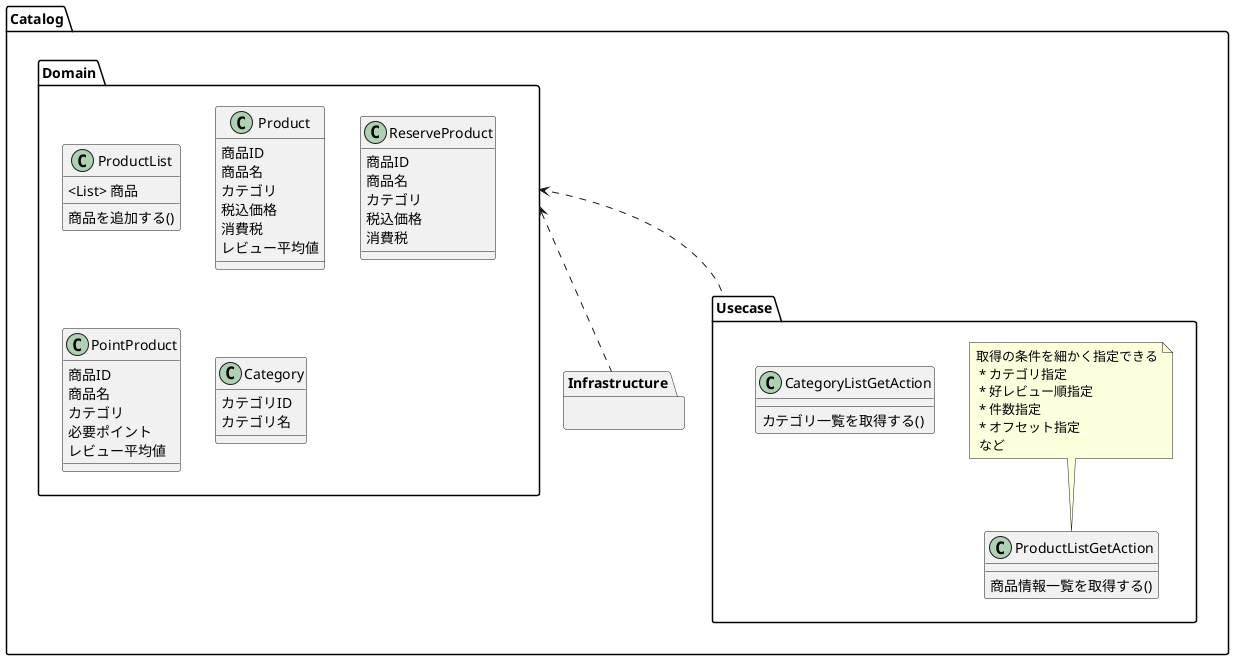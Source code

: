 @startuml practice-ec-webapi

package Catalog{
    package Domain{

        class ProductList{
            <List> 商品
            商品を追加する()
        }

        class Product{
            商品ID
            商品名
            カテゴリ
            税込価格
            消費税
            レビュー平均値
        }

         class ReserveProduct{
            商品ID
            商品名
            カテゴリ
            税込価格
            消費税
        }

        class PointProduct{
            商品ID
            商品名
            カテゴリ
            必要ポイント
            レビュー平均値
        }

        class Category{
            カテゴリID
            カテゴリ名
        }
       
    }
    package Usecase{
        class ProductListGetAction{
            商品情報一覧を取得する()
        }

        note top of ProductListGetAction : 取得の条件を細かく指定できる\n * カテゴリ指定\n * 好レビュー順指定\n * 件数指定\n * オフセット指定\n など

        class CategoryListGetAction{
            カテゴリ一覧を取得する()
        }
    }
    package Infrastructure{
    }

    Domain <.do. Usecase
    Domain <.do. Infrastructure
}
   

@enduml